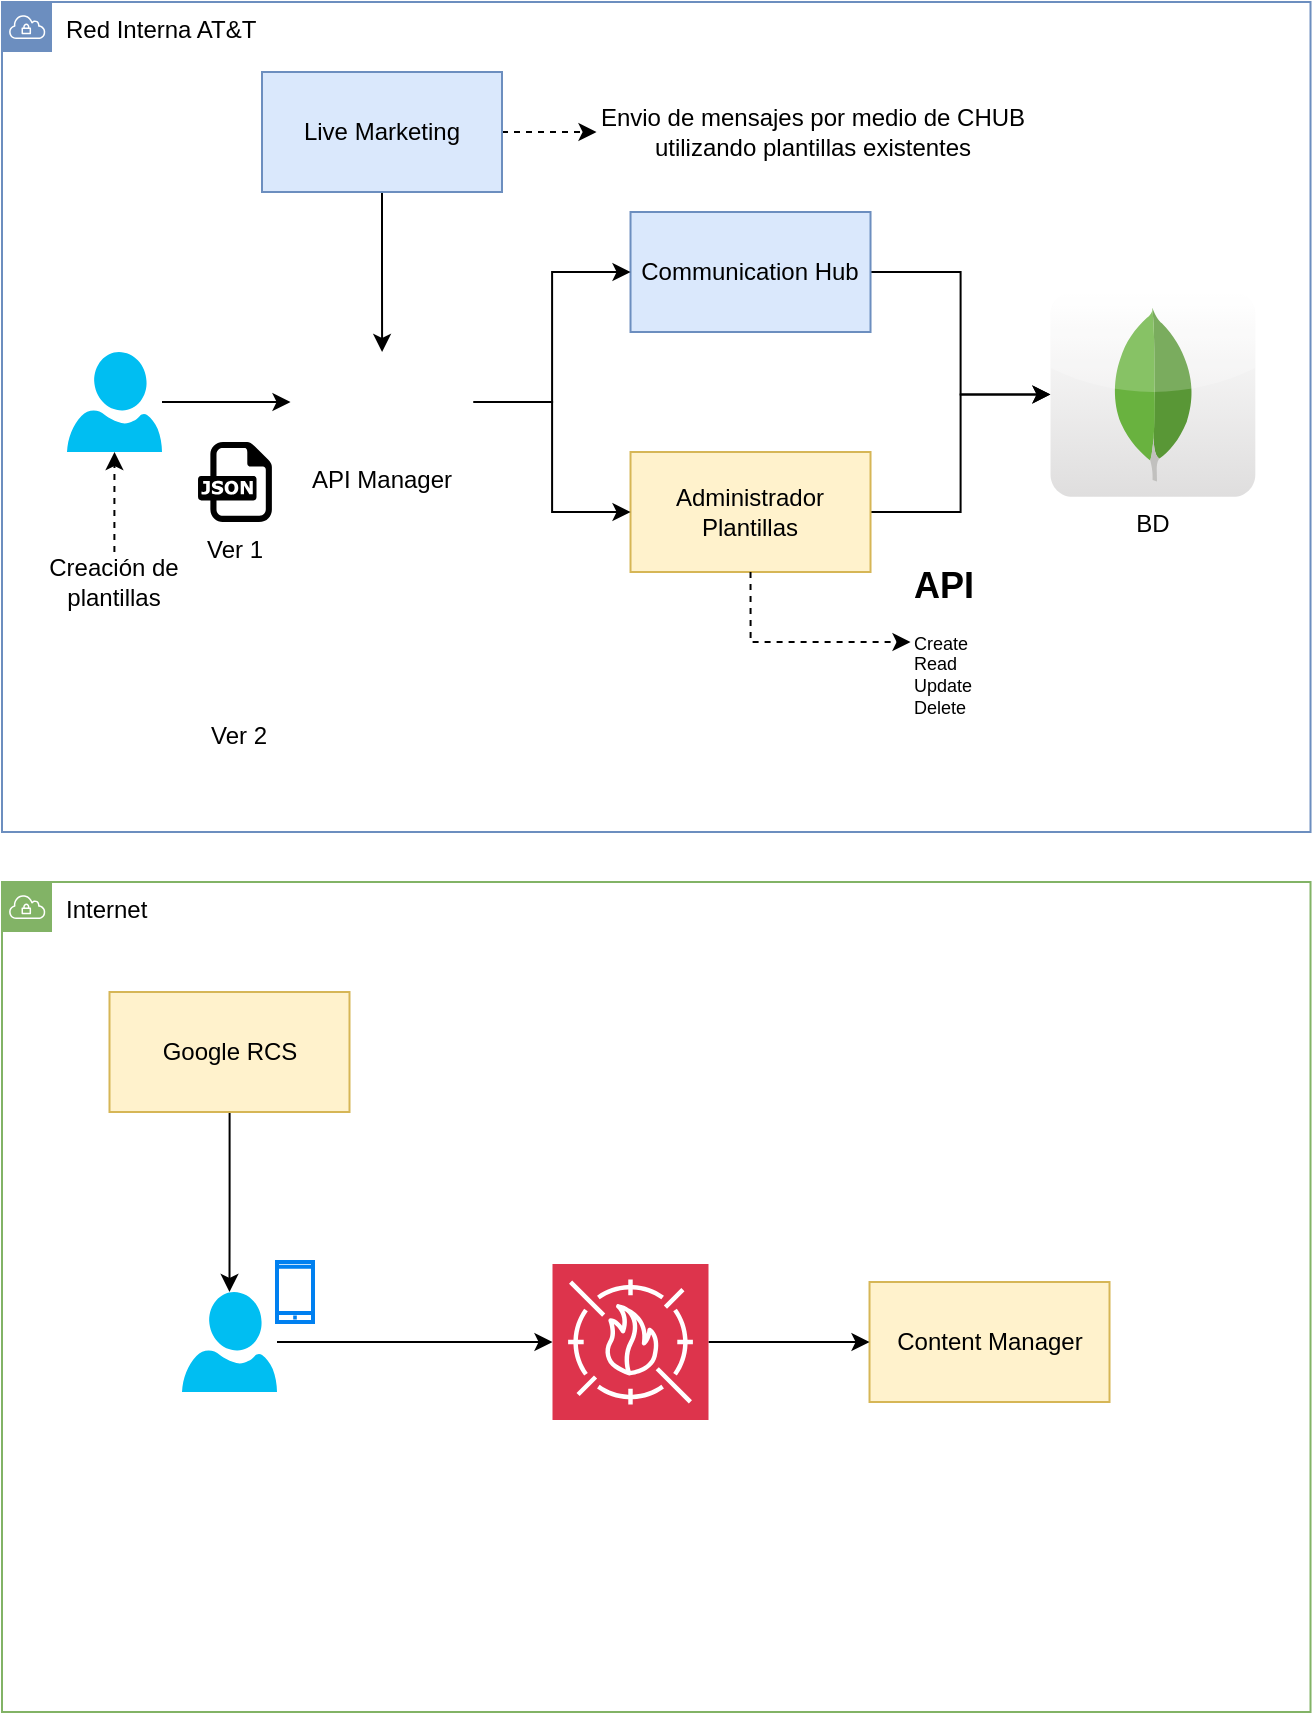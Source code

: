 <mxfile version="26.0.10">
  <diagram name="Página-1" id="I--uYjoeAKg2iHmLg4aw">
    <mxGraphModel dx="989" dy="510" grid="1" gridSize="10" guides="1" tooltips="1" connect="1" arrows="1" fold="1" page="1" pageScale="1" pageWidth="827" pageHeight="1169" math="0" shadow="0">
      <root>
        <mxCell id="0" />
        <mxCell id="1" parent="0" />
        <mxCell id="kIFRUREvjJaYd9ezVtCr-22" value="Red Interna AT&amp;amp;T" style="sketch=0;outlineConnect=0;html=1;whiteSpace=wrap;fontSize=12;fontStyle=0;shape=mxgraph.aws4.group;grIcon=mxgraph.aws4.group_vpc;strokeColor=#6c8ebf;fillColor=none;verticalAlign=top;align=left;spacingLeft=30;dashed=0;" vertex="1" parent="1">
          <mxGeometry x="60" y="30" width="654.26" height="415" as="geometry" />
        </mxCell>
        <mxCell id="kIFRUREvjJaYd9ezVtCr-37" value="Internet" style="sketch=0;outlineConnect=0;html=1;whiteSpace=wrap;fontSize=12;fontStyle=0;shape=mxgraph.aws4.group;grIcon=mxgraph.aws4.group_vpc;strokeColor=#82b366;fillColor=none;verticalAlign=top;align=left;spacingLeft=30;dashed=0;" vertex="1" parent="1">
          <mxGeometry x="60" y="470" width="654.26" height="415" as="geometry" />
        </mxCell>
        <mxCell id="kIFRUREvjJaYd9ezVtCr-8" style="edgeStyle=orthogonalEdgeStyle;rounded=0;orthogonalLoop=1;jettySize=auto;html=1;" edge="1" parent="1" source="kIFRUREvjJaYd9ezVtCr-1" target="kIFRUREvjJaYd9ezVtCr-6">
          <mxGeometry relative="1" as="geometry" />
        </mxCell>
        <mxCell id="kIFRUREvjJaYd9ezVtCr-1" value="Communication Hub" style="rounded=0;whiteSpace=wrap;html=1;fillColor=#dae8fc;strokeColor=#6c8ebf;" vertex="1" parent="1">
          <mxGeometry x="374.26" y="135" width="120" height="60" as="geometry" />
        </mxCell>
        <mxCell id="kIFRUREvjJaYd9ezVtCr-7" style="edgeStyle=orthogonalEdgeStyle;rounded=0;orthogonalLoop=1;jettySize=auto;html=1;" edge="1" parent="1" source="kIFRUREvjJaYd9ezVtCr-2" target="kIFRUREvjJaYd9ezVtCr-6">
          <mxGeometry relative="1" as="geometry" />
        </mxCell>
        <mxCell id="kIFRUREvjJaYd9ezVtCr-2" value="Administrador Plantillas" style="rounded=0;whiteSpace=wrap;html=1;fillColor=#fff2cc;strokeColor=#d6b656;" vertex="1" parent="1">
          <mxGeometry x="374.26" y="255" width="120" height="60" as="geometry" />
        </mxCell>
        <mxCell id="kIFRUREvjJaYd9ezVtCr-13" style="edgeStyle=orthogonalEdgeStyle;rounded=0;orthogonalLoop=1;jettySize=auto;html=1;entryX=0;entryY=0.5;entryDx=0;entryDy=0;" edge="1" parent="1" source="kIFRUREvjJaYd9ezVtCr-4" target="kIFRUREvjJaYd9ezVtCr-1">
          <mxGeometry relative="1" as="geometry" />
        </mxCell>
        <mxCell id="kIFRUREvjJaYd9ezVtCr-14" style="edgeStyle=orthogonalEdgeStyle;rounded=0;orthogonalLoop=1;jettySize=auto;html=1;entryX=0;entryY=0.5;entryDx=0;entryDy=0;" edge="1" parent="1" source="kIFRUREvjJaYd9ezVtCr-4" target="kIFRUREvjJaYd9ezVtCr-2">
          <mxGeometry relative="1" as="geometry" />
        </mxCell>
        <mxCell id="kIFRUREvjJaYd9ezVtCr-18" style="edgeStyle=orthogonalEdgeStyle;rounded=0;orthogonalLoop=1;jettySize=auto;html=1;entryX=0;entryY=0.5;entryDx=0;entryDy=0;dashed=1;exitX=0.5;exitY=1;exitDx=0;exitDy=0;" edge="1" parent="1" source="kIFRUREvjJaYd9ezVtCr-2" target="kIFRUREvjJaYd9ezVtCr-17">
          <mxGeometry relative="1" as="geometry" />
        </mxCell>
        <mxCell id="kIFRUREvjJaYd9ezVtCr-4" value="API Manager" style="shape=image;verticalLabelPosition=bottom;labelBackgroundColor=default;verticalAlign=top;aspect=fixed;imageAspect=0;image=https://wso2.cachefly.net/wso2/sites/images/brand/wso2-logo.png;" vertex="1" parent="1">
          <mxGeometry x="204.26" y="205" width="91.49" height="50" as="geometry" />
        </mxCell>
        <mxCell id="kIFRUREvjJaYd9ezVtCr-6" value="BD" style="dashed=0;outlineConnect=0;html=1;align=center;labelPosition=center;verticalLabelPosition=bottom;verticalAlign=top;shape=mxgraph.webicons.mongodb;gradientColor=#DFDEDE" vertex="1" parent="1">
          <mxGeometry x="584.26" y="175" width="102.4" height="102.4" as="geometry" />
        </mxCell>
        <mxCell id="kIFRUREvjJaYd9ezVtCr-16" value="" style="edgeStyle=orthogonalEdgeStyle;rounded=0;orthogonalLoop=1;jettySize=auto;html=1;" edge="1" parent="1" source="kIFRUREvjJaYd9ezVtCr-15" target="kIFRUREvjJaYd9ezVtCr-4">
          <mxGeometry relative="1" as="geometry" />
        </mxCell>
        <mxCell id="kIFRUREvjJaYd9ezVtCr-49" style="edgeStyle=orthogonalEdgeStyle;rounded=0;orthogonalLoop=1;jettySize=auto;html=1;dashed=1;" edge="1" parent="1" source="kIFRUREvjJaYd9ezVtCr-15" target="kIFRUREvjJaYd9ezVtCr-48">
          <mxGeometry relative="1" as="geometry" />
        </mxCell>
        <mxCell id="kIFRUREvjJaYd9ezVtCr-15" value="Live Marketing" style="rounded=0;whiteSpace=wrap;html=1;fillColor=#dae8fc;strokeColor=#6c8ebf;" vertex="1" parent="1">
          <mxGeometry x="190" y="65" width="120" height="60" as="geometry" />
        </mxCell>
        <mxCell id="kIFRUREvjJaYd9ezVtCr-17" value="&lt;h1 style=&quot;margin-top: 0px;&quot;&gt;API&lt;/h1&gt;&lt;div&gt;Create&lt;/div&gt;&lt;div&gt;Read&lt;/div&gt;&lt;div&gt;Update&lt;/div&gt;&lt;div&gt;Delete&lt;/div&gt;" style="text;html=1;whiteSpace=wrap;overflow=hidden;rounded=0;fontSize=9;" vertex="1" parent="1">
          <mxGeometry x="514.26" y="305" width="60" height="90" as="geometry" />
        </mxCell>
        <mxCell id="kIFRUREvjJaYd9ezVtCr-42" style="edgeStyle=orthogonalEdgeStyle;rounded=0;orthogonalLoop=1;jettySize=auto;html=1;" edge="1" parent="1" source="kIFRUREvjJaYd9ezVtCr-19" target="kIFRUREvjJaYd9ezVtCr-38">
          <mxGeometry relative="1" as="geometry" />
        </mxCell>
        <mxCell id="kIFRUREvjJaYd9ezVtCr-19" value="" style="verticalLabelPosition=bottom;html=1;verticalAlign=top;align=center;strokeColor=none;fillColor=#00BEF2;shape=mxgraph.azure.user;" vertex="1" parent="1">
          <mxGeometry x="150" y="675" width="47.5" height="50" as="geometry" />
        </mxCell>
        <mxCell id="kIFRUREvjJaYd9ezVtCr-21" value="Content Manager" style="rounded=0;whiteSpace=wrap;html=1;fillColor=#fff2cc;strokeColor=#d6b656;" vertex="1" parent="1">
          <mxGeometry x="493.76" y="670" width="120" height="60" as="geometry" />
        </mxCell>
        <mxCell id="kIFRUREvjJaYd9ezVtCr-43" value="" style="edgeStyle=orthogonalEdgeStyle;rounded=0;orthogonalLoop=1;jettySize=auto;html=1;" edge="1" parent="1" source="kIFRUREvjJaYd9ezVtCr-38" target="kIFRUREvjJaYd9ezVtCr-21">
          <mxGeometry relative="1" as="geometry" />
        </mxCell>
        <mxCell id="kIFRUREvjJaYd9ezVtCr-38" value="" style="sketch=0;points=[[0,0,0],[0.25,0,0],[0.5,0,0],[0.75,0,0],[1,0,0],[0,1,0],[0.25,1,0],[0.5,1,0],[0.75,1,0],[1,1,0],[0,0.25,0],[0,0.5,0],[0,0.75,0],[1,0.25,0],[1,0.5,0],[1,0.75,0]];outlineConnect=0;fontColor=#232F3E;fillColor=#DD344C;strokeColor=#ffffff;dashed=0;verticalLabelPosition=bottom;verticalAlign=top;align=center;html=1;fontSize=12;fontStyle=0;aspect=fixed;shape=mxgraph.aws4.resourceIcon;resIcon=mxgraph.aws4.waf;" vertex="1" parent="1">
          <mxGeometry x="335.25" y="661" width="78" height="78" as="geometry" />
        </mxCell>
        <mxCell id="kIFRUREvjJaYd9ezVtCr-39" value="" style="html=1;verticalLabelPosition=bottom;align=center;labelBackgroundColor=#ffffff;verticalAlign=top;strokeWidth=2;strokeColor=#0080F0;shadow=0;dashed=0;shape=mxgraph.ios7.icons.smartphone;" vertex="1" parent="1">
          <mxGeometry x="197.5" y="660" width="18" height="30" as="geometry" />
        </mxCell>
        <mxCell id="kIFRUREvjJaYd9ezVtCr-41" value="" style="edgeStyle=orthogonalEdgeStyle;rounded=0;orthogonalLoop=1;jettySize=auto;html=1;" edge="1" parent="1" source="kIFRUREvjJaYd9ezVtCr-40" target="kIFRUREvjJaYd9ezVtCr-4">
          <mxGeometry relative="1" as="geometry" />
        </mxCell>
        <mxCell id="kIFRUREvjJaYd9ezVtCr-40" value="" style="verticalLabelPosition=bottom;html=1;verticalAlign=top;align=center;strokeColor=none;fillColor=#00BEF2;shape=mxgraph.azure.user;" vertex="1" parent="1">
          <mxGeometry x="92.5" y="205" width="47.5" height="50" as="geometry" />
        </mxCell>
        <mxCell id="kIFRUREvjJaYd9ezVtCr-45" value="Ver 1" style="dashed=0;outlineConnect=0;html=1;align=center;labelPosition=center;verticalLabelPosition=bottom;verticalAlign=top;shape=mxgraph.weblogos.json" vertex="1" parent="1">
          <mxGeometry x="158" y="250" width="36.94" height="40" as="geometry" />
        </mxCell>
        <mxCell id="kIFRUREvjJaYd9ezVtCr-47" style="edgeStyle=orthogonalEdgeStyle;rounded=0;orthogonalLoop=1;jettySize=auto;html=1;" edge="1" parent="1" source="kIFRUREvjJaYd9ezVtCr-46" target="kIFRUREvjJaYd9ezVtCr-19">
          <mxGeometry relative="1" as="geometry" />
        </mxCell>
        <mxCell id="kIFRUREvjJaYd9ezVtCr-46" value="Google RCS" style="rounded=0;whiteSpace=wrap;html=1;fillColor=#fff2cc;strokeColor=#d6b656;" vertex="1" parent="1">
          <mxGeometry x="113.75" y="525" width="120" height="60" as="geometry" />
        </mxCell>
        <mxCell id="kIFRUREvjJaYd9ezVtCr-48" value="Envio de mensajes por medio de CHUB utilizando plantillas existentes" style="text;html=1;align=center;verticalAlign=middle;whiteSpace=wrap;rounded=0;" vertex="1" parent="1">
          <mxGeometry x="357.26" y="80" width="217" height="30" as="geometry" />
        </mxCell>
        <mxCell id="kIFRUREvjJaYd9ezVtCr-51" style="edgeStyle=orthogonalEdgeStyle;rounded=0;orthogonalLoop=1;jettySize=auto;html=1;dashed=1;" edge="1" parent="1" source="kIFRUREvjJaYd9ezVtCr-50" target="kIFRUREvjJaYd9ezVtCr-40">
          <mxGeometry relative="1" as="geometry" />
        </mxCell>
        <mxCell id="kIFRUREvjJaYd9ezVtCr-50" value="Creación de plantillas" style="text;html=1;align=center;verticalAlign=middle;whiteSpace=wrap;rounded=0;" vertex="1" parent="1">
          <mxGeometry x="65.24" y="305" width="102.03" height="30" as="geometry" />
        </mxCell>
        <mxCell id="kIFRUREvjJaYd9ezVtCr-52" value="Ver 2" style="shape=image;html=1;verticalAlign=top;verticalLabelPosition=bottom;labelBackgroundColor=#ffffff;imageAspect=0;aspect=fixed;image=https://cdn3.iconfinder.com/data/icons/forall/1062/window-128.png" vertex="1" parent="1">
          <mxGeometry x="150" y="327.5" width="55" height="55" as="geometry" />
        </mxCell>
      </root>
    </mxGraphModel>
  </diagram>
</mxfile>
